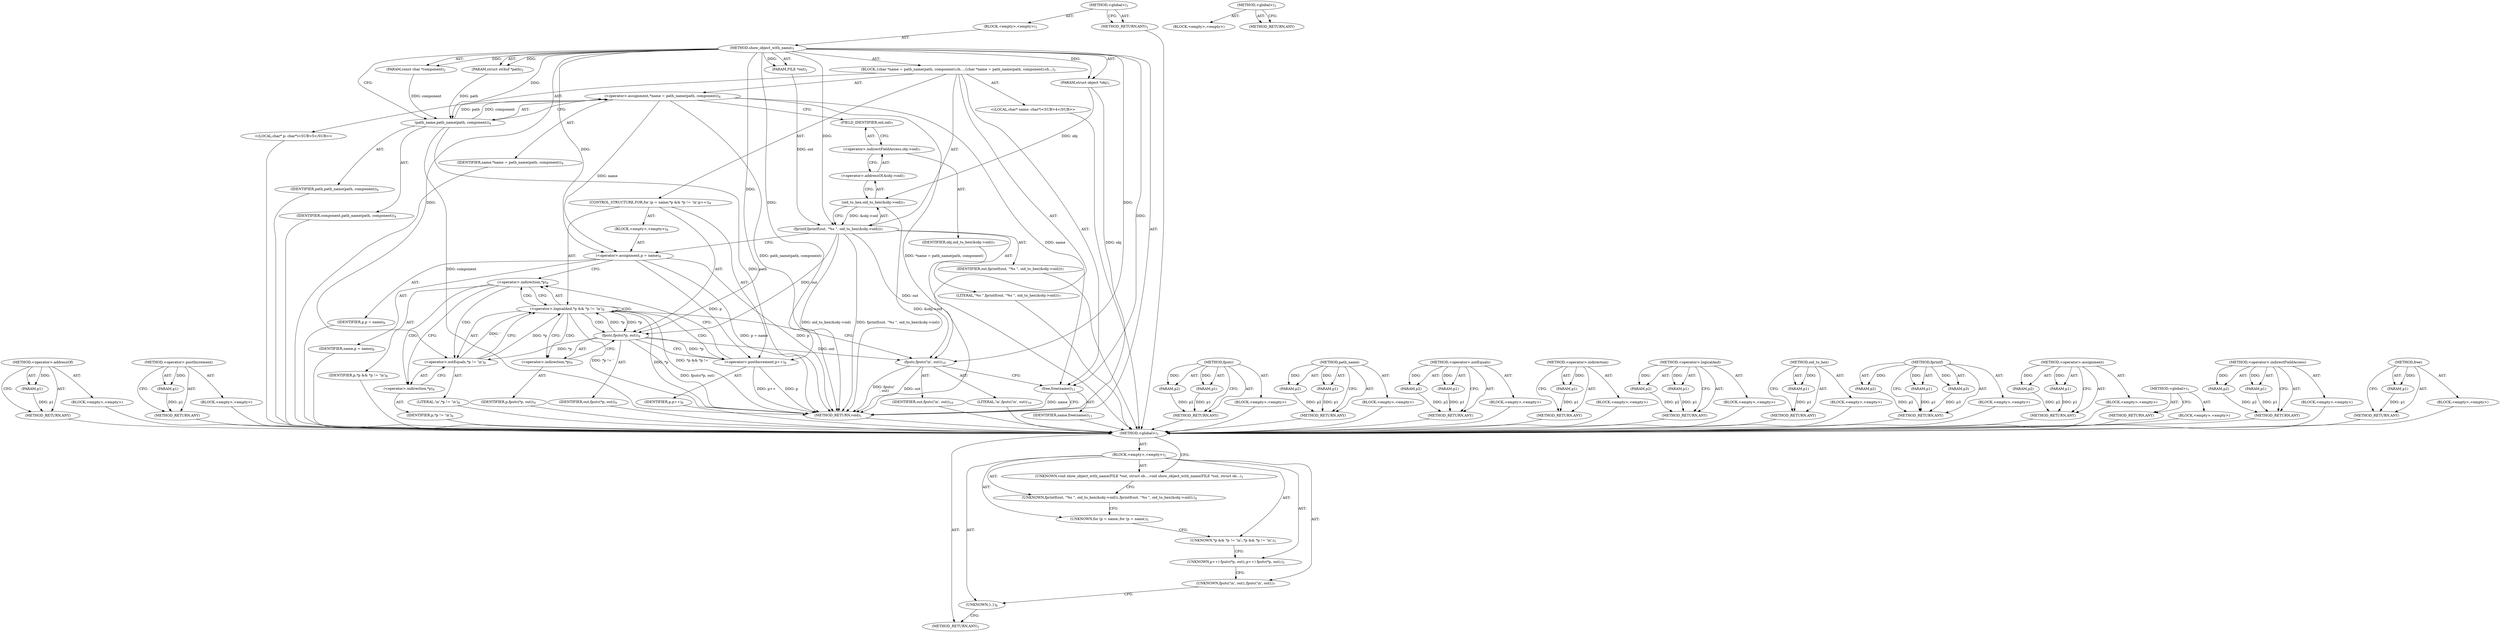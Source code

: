 digraph "&lt;global&gt;" {
vulnerable_99 [label=<(METHOD,&lt;operator&gt;.addressOf)>];
vulnerable_100 [label=<(PARAM,p1)>];
vulnerable_101 [label=<(BLOCK,&lt;empty&gt;,&lt;empty&gt;)>];
vulnerable_102 [label=<(METHOD_RETURN,ANY)>];
vulnerable_122 [label=<(METHOD,&lt;operator&gt;.postIncrement)>];
vulnerable_123 [label=<(PARAM,p1)>];
vulnerable_124 [label=<(BLOCK,&lt;empty&gt;,&lt;empty&gt;)>];
vulnerable_125 [label=<(METHOD_RETURN,ANY)>];
vulnerable_6 [label=<(METHOD,&lt;global&gt;)<SUB>1</SUB>>];
vulnerable_7 [label=<(BLOCK,&lt;empty&gt;,&lt;empty&gt;)<SUB>1</SUB>>];
vulnerable_8 [label=<(METHOD,show_object_with_name)<SUB>1</SUB>>];
vulnerable_9 [label=<(PARAM,FILE *out)<SUB>1</SUB>>];
vulnerable_10 [label=<(PARAM,struct object *obj)<SUB>1</SUB>>];
vulnerable_11 [label=<(PARAM,struct strbuf *path)<SUB>2</SUB>>];
vulnerable_12 [label=<(PARAM,const char *component)<SUB>2</SUB>>];
vulnerable_13 [label=<(BLOCK,{
	char *name = path_name(path, component);
	ch...,{
	char *name = path_name(path, component);
	ch...)<SUB>3</SUB>>];
vulnerable_14 [label="<(LOCAL,char* name: char*)<SUB>4</SUB>>"];
vulnerable_15 [label=<(&lt;operator&gt;.assignment,*name = path_name(path, component))<SUB>4</SUB>>];
vulnerable_16 [label=<(IDENTIFIER,name,*name = path_name(path, component))<SUB>4</SUB>>];
vulnerable_17 [label=<(path_name,path_name(path, component))<SUB>4</SUB>>];
vulnerable_18 [label=<(IDENTIFIER,path,path_name(path, component))<SUB>4</SUB>>];
vulnerable_19 [label=<(IDENTIFIER,component,path_name(path, component))<SUB>4</SUB>>];
vulnerable_20 [label="<(LOCAL,char* p: char*)<SUB>5</SUB>>"];
vulnerable_21 [label=<(fprintf,fprintf(out, &quot;%s &quot;, oid_to_hex(&amp;obj-&gt;oid)))<SUB>7</SUB>>];
vulnerable_22 [label=<(IDENTIFIER,out,fprintf(out, &quot;%s &quot;, oid_to_hex(&amp;obj-&gt;oid)))<SUB>7</SUB>>];
vulnerable_23 [label=<(LITERAL,&quot;%s &quot;,fprintf(out, &quot;%s &quot;, oid_to_hex(&amp;obj-&gt;oid)))<SUB>7</SUB>>];
vulnerable_24 [label=<(oid_to_hex,oid_to_hex(&amp;obj-&gt;oid))<SUB>7</SUB>>];
vulnerable_25 [label=<(&lt;operator&gt;.addressOf,&amp;obj-&gt;oid)<SUB>7</SUB>>];
vulnerable_26 [label=<(&lt;operator&gt;.indirectFieldAccess,obj-&gt;oid)<SUB>7</SUB>>];
vulnerable_27 [label=<(IDENTIFIER,obj,oid_to_hex(&amp;obj-&gt;oid))<SUB>7</SUB>>];
vulnerable_28 [label=<(FIELD_IDENTIFIER,oid,oid)<SUB>7</SUB>>];
vulnerable_29 [label=<(CONTROL_STRUCTURE,FOR,for (p = name;*p &amp;&amp; *p != '\n';p++))<SUB>8</SUB>>];
vulnerable_30 [label=<(BLOCK,&lt;empty&gt;,&lt;empty&gt;)<SUB>8</SUB>>];
vulnerable_31 [label=<(&lt;operator&gt;.assignment,p = name)<SUB>8</SUB>>];
vulnerable_32 [label=<(IDENTIFIER,p,p = name)<SUB>8</SUB>>];
vulnerable_33 [label=<(IDENTIFIER,name,p = name)<SUB>8</SUB>>];
vulnerable_34 [label=<(&lt;operator&gt;.logicalAnd,*p &amp;&amp; *p != '\n')<SUB>8</SUB>>];
vulnerable_35 [label=<(&lt;operator&gt;.indirection,*p)<SUB>8</SUB>>];
vulnerable_36 [label=<(IDENTIFIER,p,*p &amp;&amp; *p != '\n')<SUB>8</SUB>>];
vulnerable_37 [label=<(&lt;operator&gt;.notEquals,*p != '\n')<SUB>8</SUB>>];
vulnerable_38 [label=<(&lt;operator&gt;.indirection,*p)<SUB>8</SUB>>];
vulnerable_39 [label=<(IDENTIFIER,p,*p != '\n')<SUB>8</SUB>>];
vulnerable_40 [label=<(LITERAL,'\n',*p != '\n')<SUB>8</SUB>>];
vulnerable_41 [label=<(&lt;operator&gt;.postIncrement,p++)<SUB>8</SUB>>];
vulnerable_42 [label=<(IDENTIFIER,p,p++)<SUB>8</SUB>>];
vulnerable_43 [label=<(fputc,fputc(*p, out))<SUB>9</SUB>>];
vulnerable_44 [label=<(&lt;operator&gt;.indirection,*p)<SUB>9</SUB>>];
vulnerable_45 [label=<(IDENTIFIER,p,fputc(*p, out))<SUB>9</SUB>>];
vulnerable_46 [label=<(IDENTIFIER,out,fputc(*p, out))<SUB>9</SUB>>];
vulnerable_47 [label=<(fputc,fputc('\n', out))<SUB>10</SUB>>];
vulnerable_48 [label=<(LITERAL,'\n',fputc('\n', out))<SUB>10</SUB>>];
vulnerable_49 [label=<(IDENTIFIER,out,fputc('\n', out))<SUB>10</SUB>>];
vulnerable_50 [label=<(free,free(name))<SUB>11</SUB>>];
vulnerable_51 [label=<(IDENTIFIER,name,free(name))<SUB>11</SUB>>];
vulnerable_52 [label=<(METHOD_RETURN,void)<SUB>1</SUB>>];
vulnerable_54 [label=<(METHOD_RETURN,ANY)<SUB>1</SUB>>];
vulnerable_126 [label=<(METHOD,fputc)>];
vulnerable_127 [label=<(PARAM,p1)>];
vulnerable_128 [label=<(PARAM,p2)>];
vulnerable_129 [label=<(BLOCK,&lt;empty&gt;,&lt;empty&gt;)>];
vulnerable_130 [label=<(METHOD_RETURN,ANY)>];
vulnerable_84 [label=<(METHOD,path_name)>];
vulnerable_85 [label=<(PARAM,p1)>];
vulnerable_86 [label=<(PARAM,p2)>];
vulnerable_87 [label=<(BLOCK,&lt;empty&gt;,&lt;empty&gt;)>];
vulnerable_88 [label=<(METHOD_RETURN,ANY)>];
vulnerable_117 [label=<(METHOD,&lt;operator&gt;.notEquals)>];
vulnerable_118 [label=<(PARAM,p1)>];
vulnerable_119 [label=<(PARAM,p2)>];
vulnerable_120 [label=<(BLOCK,&lt;empty&gt;,&lt;empty&gt;)>];
vulnerable_121 [label=<(METHOD_RETURN,ANY)>];
vulnerable_113 [label=<(METHOD,&lt;operator&gt;.indirection)>];
vulnerable_114 [label=<(PARAM,p1)>];
vulnerable_115 [label=<(BLOCK,&lt;empty&gt;,&lt;empty&gt;)>];
vulnerable_116 [label=<(METHOD_RETURN,ANY)>];
vulnerable_108 [label=<(METHOD,&lt;operator&gt;.logicalAnd)>];
vulnerable_109 [label=<(PARAM,p1)>];
vulnerable_110 [label=<(PARAM,p2)>];
vulnerable_111 [label=<(BLOCK,&lt;empty&gt;,&lt;empty&gt;)>];
vulnerable_112 [label=<(METHOD_RETURN,ANY)>];
vulnerable_95 [label=<(METHOD,oid_to_hex)>];
vulnerable_96 [label=<(PARAM,p1)>];
vulnerable_97 [label=<(BLOCK,&lt;empty&gt;,&lt;empty&gt;)>];
vulnerable_98 [label=<(METHOD_RETURN,ANY)>];
vulnerable_89 [label=<(METHOD,fprintf)>];
vulnerable_90 [label=<(PARAM,p1)>];
vulnerable_91 [label=<(PARAM,p2)>];
vulnerable_92 [label=<(PARAM,p3)>];
vulnerable_93 [label=<(BLOCK,&lt;empty&gt;,&lt;empty&gt;)>];
vulnerable_94 [label=<(METHOD_RETURN,ANY)>];
vulnerable_79 [label=<(METHOD,&lt;operator&gt;.assignment)>];
vulnerable_80 [label=<(PARAM,p1)>];
vulnerable_81 [label=<(PARAM,p2)>];
vulnerable_82 [label=<(BLOCK,&lt;empty&gt;,&lt;empty&gt;)>];
vulnerable_83 [label=<(METHOD_RETURN,ANY)>];
vulnerable_73 [label=<(METHOD,&lt;global&gt;)<SUB>1</SUB>>];
vulnerable_74 [label=<(BLOCK,&lt;empty&gt;,&lt;empty&gt;)>];
vulnerable_75 [label=<(METHOD_RETURN,ANY)>];
vulnerable_103 [label=<(METHOD,&lt;operator&gt;.indirectFieldAccess)>];
vulnerable_104 [label=<(PARAM,p1)>];
vulnerable_105 [label=<(PARAM,p2)>];
vulnerable_106 [label=<(BLOCK,&lt;empty&gt;,&lt;empty&gt;)>];
vulnerable_107 [label=<(METHOD_RETURN,ANY)>];
vulnerable_131 [label=<(METHOD,free)>];
vulnerable_132 [label=<(PARAM,p1)>];
vulnerable_133 [label=<(BLOCK,&lt;empty&gt;,&lt;empty&gt;)>];
vulnerable_134 [label=<(METHOD_RETURN,ANY)>];
fixed_6 [label=<(METHOD,&lt;global&gt;)<SUB>1</SUB>>];
fixed_7 [label=<(BLOCK,&lt;empty&gt;,&lt;empty&gt;)<SUB>1</SUB>>];
fixed_8 [label=<(UNKNOWN,void show_object_with_name(FILE *out, struct ob...,void show_object_with_name(FILE *out, struct ob...)<SUB>1</SUB>>];
fixed_9 [label=<(UNKNOWN,fprintf(out, &quot;%s &quot;, oid_to_hex(&amp;obj-&gt;oid));,fprintf(out, &quot;%s &quot;, oid_to_hex(&amp;obj-&gt;oid));)<SUB>4</SUB>>];
fixed_10 [label=<(UNKNOWN,for (p = name;,for (p = name;)<SUB>5</SUB>>];
fixed_11 [label=<(UNKNOWN,*p &amp;&amp; *p != '\n';,*p &amp;&amp; *p != '\n';)<SUB>5</SUB>>];
fixed_12 [label=<(UNKNOWN,p++)
 		fputc(*p, out);,p++)
 		fputc(*p, out);)<SUB>5</SUB>>];
fixed_13 [label=<(UNKNOWN,fputc('\n', out);,fputc('\n', out);)<SUB>7</SUB>>];
fixed_14 [label=<(UNKNOWN,},})<SUB>8</SUB>>];
fixed_15 [label=<(METHOD_RETURN,ANY)<SUB>1</SUB>>];
fixed_20 [label=<(METHOD,&lt;global&gt;)<SUB>1</SUB>>];
fixed_21 [label=<(BLOCK,&lt;empty&gt;,&lt;empty&gt;)>];
fixed_22 [label=<(METHOD_RETURN,ANY)>];
vulnerable_99 -> vulnerable_100  [key=0, label="AST: "];
vulnerable_99 -> vulnerable_100  [key=1, label="DDG: "];
vulnerable_99 -> vulnerable_101  [key=0, label="AST: "];
vulnerable_99 -> vulnerable_102  [key=0, label="AST: "];
vulnerable_99 -> vulnerable_102  [key=1, label="CFG: "];
vulnerable_100 -> vulnerable_102  [key=0, label="DDG: p1"];
vulnerable_101 -> fixed_6  [key=0];
vulnerable_102 -> fixed_6  [key=0];
vulnerable_122 -> vulnerable_123  [key=0, label="AST: "];
vulnerable_122 -> vulnerable_123  [key=1, label="DDG: "];
vulnerable_122 -> vulnerable_124  [key=0, label="AST: "];
vulnerable_122 -> vulnerable_125  [key=0, label="AST: "];
vulnerable_122 -> vulnerable_125  [key=1, label="CFG: "];
vulnerable_123 -> vulnerable_125  [key=0, label="DDG: p1"];
vulnerable_124 -> fixed_6  [key=0];
vulnerable_125 -> fixed_6  [key=0];
vulnerable_6 -> vulnerable_7  [key=0, label="AST: "];
vulnerable_6 -> vulnerable_54  [key=0, label="AST: "];
vulnerable_6 -> vulnerable_54  [key=1, label="CFG: "];
vulnerable_7 -> vulnerable_8  [key=0, label="AST: "];
vulnerable_8 -> vulnerable_9  [key=0, label="AST: "];
vulnerable_8 -> vulnerable_9  [key=1, label="DDG: "];
vulnerable_8 -> vulnerable_10  [key=0, label="AST: "];
vulnerable_8 -> vulnerable_10  [key=1, label="DDG: "];
vulnerable_8 -> vulnerable_11  [key=0, label="AST: "];
vulnerable_8 -> vulnerable_11  [key=1, label="DDG: "];
vulnerable_8 -> vulnerable_12  [key=0, label="AST: "];
vulnerable_8 -> vulnerable_12  [key=1, label="DDG: "];
vulnerable_8 -> vulnerable_13  [key=0, label="AST: "];
vulnerable_8 -> vulnerable_52  [key=0, label="AST: "];
vulnerable_8 -> vulnerable_17  [key=0, label="CFG: "];
vulnerable_8 -> vulnerable_17  [key=1, label="DDG: "];
vulnerable_8 -> vulnerable_21  [key=0, label="DDG: "];
vulnerable_8 -> vulnerable_47  [key=0, label="DDG: "];
vulnerable_8 -> vulnerable_50  [key=0, label="DDG: "];
vulnerable_8 -> vulnerable_31  [key=0, label="DDG: "];
vulnerable_8 -> vulnerable_41  [key=0, label="DDG: "];
vulnerable_8 -> vulnerable_43  [key=0, label="DDG: "];
vulnerable_8 -> vulnerable_37  [key=0, label="DDG: "];
vulnerable_9 -> vulnerable_21  [key=0, label="DDG: out"];
vulnerable_10 -> vulnerable_52  [key=0, label="DDG: obj"];
vulnerable_10 -> vulnerable_24  [key=0, label="DDG: obj"];
vulnerable_11 -> vulnerable_17  [key=0, label="DDG: path"];
vulnerable_12 -> vulnerable_17  [key=0, label="DDG: component"];
vulnerable_13 -> vulnerable_14  [key=0, label="AST: "];
vulnerable_13 -> vulnerable_15  [key=0, label="AST: "];
vulnerable_13 -> vulnerable_20  [key=0, label="AST: "];
vulnerable_13 -> vulnerable_21  [key=0, label="AST: "];
vulnerable_13 -> vulnerable_29  [key=0, label="AST: "];
vulnerable_13 -> vulnerable_47  [key=0, label="AST: "];
vulnerable_13 -> vulnerable_50  [key=0, label="AST: "];
vulnerable_14 -> fixed_6  [key=0];
vulnerable_15 -> vulnerable_16  [key=0, label="AST: "];
vulnerable_15 -> vulnerable_17  [key=0, label="AST: "];
vulnerable_15 -> vulnerable_28  [key=0, label="CFG: "];
vulnerable_15 -> vulnerable_52  [key=0, label="DDG: path_name(path, component)"];
vulnerable_15 -> vulnerable_52  [key=1, label="DDG: *name = path_name(path, component)"];
vulnerable_15 -> vulnerable_50  [key=0, label="DDG: name"];
vulnerable_15 -> vulnerable_31  [key=0, label="DDG: name"];
vulnerable_16 -> fixed_6  [key=0];
vulnerable_17 -> vulnerable_18  [key=0, label="AST: "];
vulnerable_17 -> vulnerable_19  [key=0, label="AST: "];
vulnerable_17 -> vulnerable_15  [key=0, label="CFG: "];
vulnerable_17 -> vulnerable_15  [key=1, label="DDG: path"];
vulnerable_17 -> vulnerable_15  [key=2, label="DDG: component"];
vulnerable_17 -> vulnerable_52  [key=0, label="DDG: path"];
vulnerable_17 -> vulnerable_52  [key=1, label="DDG: component"];
vulnerable_18 -> fixed_6  [key=0];
vulnerable_19 -> fixed_6  [key=0];
vulnerable_20 -> fixed_6  [key=0];
vulnerable_21 -> vulnerable_22  [key=0, label="AST: "];
vulnerable_21 -> vulnerable_23  [key=0, label="AST: "];
vulnerable_21 -> vulnerable_24  [key=0, label="AST: "];
vulnerable_21 -> vulnerable_31  [key=0, label="CFG: "];
vulnerable_21 -> vulnerable_52  [key=0, label="DDG: oid_to_hex(&amp;obj-&gt;oid)"];
vulnerable_21 -> vulnerable_52  [key=1, label="DDG: fprintf(out, &quot;%s &quot;, oid_to_hex(&amp;obj-&gt;oid))"];
vulnerable_21 -> vulnerable_47  [key=0, label="DDG: out"];
vulnerable_21 -> vulnerable_43  [key=0, label="DDG: out"];
vulnerable_22 -> fixed_6  [key=0];
vulnerable_23 -> fixed_6  [key=0];
vulnerable_24 -> vulnerable_25  [key=0, label="AST: "];
vulnerable_24 -> vulnerable_21  [key=0, label="CFG: "];
vulnerable_24 -> vulnerable_21  [key=1, label="DDG: &amp;obj-&gt;oid"];
vulnerable_24 -> vulnerable_52  [key=0, label="DDG: &amp;obj-&gt;oid"];
vulnerable_25 -> vulnerable_26  [key=0, label="AST: "];
vulnerable_25 -> vulnerable_24  [key=0, label="CFG: "];
vulnerable_26 -> vulnerable_27  [key=0, label="AST: "];
vulnerable_26 -> vulnerable_28  [key=0, label="AST: "];
vulnerable_26 -> vulnerable_25  [key=0, label="CFG: "];
vulnerable_27 -> fixed_6  [key=0];
vulnerable_28 -> vulnerable_26  [key=0, label="CFG: "];
vulnerable_29 -> vulnerable_30  [key=0, label="AST: "];
vulnerable_29 -> vulnerable_34  [key=0, label="AST: "];
vulnerable_29 -> vulnerable_41  [key=0, label="AST: "];
vulnerable_29 -> vulnerable_43  [key=0, label="AST: "];
vulnerable_30 -> vulnerable_31  [key=0, label="AST: "];
vulnerable_31 -> vulnerable_32  [key=0, label="AST: "];
vulnerable_31 -> vulnerable_33  [key=0, label="AST: "];
vulnerable_31 -> vulnerable_35  [key=0, label="CFG: "];
vulnerable_31 -> vulnerable_52  [key=0, label="DDG: p"];
vulnerable_31 -> vulnerable_52  [key=1, label="DDG: p = name"];
vulnerable_31 -> vulnerable_41  [key=0, label="DDG: p"];
vulnerable_32 -> fixed_6  [key=0];
vulnerable_33 -> fixed_6  [key=0];
vulnerable_34 -> vulnerable_35  [key=0, label="AST: "];
vulnerable_34 -> vulnerable_35  [key=1, label="CDG: "];
vulnerable_34 -> vulnerable_37  [key=0, label="AST: "];
vulnerable_34 -> vulnerable_44  [key=0, label="CFG: "];
vulnerable_34 -> vulnerable_44  [key=1, label="CDG: "];
vulnerable_34 -> vulnerable_47  [key=0, label="CFG: "];
vulnerable_34 -> vulnerable_52  [key=0, label="DDG: *p"];
vulnerable_34 -> vulnerable_52  [key=1, label="DDG: *p != '\n'"];
vulnerable_34 -> vulnerable_52  [key=2, label="DDG: *p &amp;&amp; *p != '\n'"];
vulnerable_34 -> vulnerable_43  [key=0, label="DDG: *p"];
vulnerable_34 -> vulnerable_43  [key=1, label="CDG: "];
vulnerable_34 -> vulnerable_34  [key=0, label="CDG: "];
vulnerable_34 -> vulnerable_41  [key=0, label="CDG: "];
vulnerable_35 -> vulnerable_36  [key=0, label="AST: "];
vulnerable_35 -> vulnerable_34  [key=0, label="CFG: "];
vulnerable_35 -> vulnerable_38  [key=0, label="CFG: "];
vulnerable_35 -> vulnerable_38  [key=1, label="CDG: "];
vulnerable_35 -> vulnerable_37  [key=0, label="CDG: "];
vulnerable_36 -> fixed_6  [key=0];
vulnerable_37 -> vulnerable_38  [key=0, label="AST: "];
vulnerable_37 -> vulnerable_40  [key=0, label="AST: "];
vulnerable_37 -> vulnerable_34  [key=0, label="CFG: "];
vulnerable_37 -> vulnerable_34  [key=1, label="DDG: *p"];
vulnerable_37 -> vulnerable_34  [key=2, label="DDG: '\n'"];
vulnerable_38 -> vulnerable_39  [key=0, label="AST: "];
vulnerable_38 -> vulnerable_37  [key=0, label="CFG: "];
vulnerable_39 -> fixed_6  [key=0];
vulnerable_40 -> fixed_6  [key=0];
vulnerable_41 -> vulnerable_42  [key=0, label="AST: "];
vulnerable_41 -> vulnerable_35  [key=0, label="CFG: "];
vulnerable_41 -> vulnerable_52  [key=0, label="DDG: p"];
vulnerable_41 -> vulnerable_52  [key=1, label="DDG: p++"];
vulnerable_42 -> fixed_6  [key=0];
vulnerable_43 -> vulnerable_44  [key=0, label="AST: "];
vulnerable_43 -> vulnerable_46  [key=0, label="AST: "];
vulnerable_43 -> vulnerable_41  [key=0, label="CFG: "];
vulnerable_43 -> vulnerable_41  [key=1, label="DDG: *p"];
vulnerable_43 -> vulnerable_52  [key=0, label="DDG: fputc(*p, out)"];
vulnerable_43 -> vulnerable_47  [key=0, label="DDG: out"];
vulnerable_43 -> vulnerable_34  [key=0, label="DDG: *p"];
vulnerable_43 -> vulnerable_37  [key=0, label="DDG: *p"];
vulnerable_44 -> vulnerable_45  [key=0, label="AST: "];
vulnerable_44 -> vulnerable_43  [key=0, label="CFG: "];
vulnerable_45 -> fixed_6  [key=0];
vulnerable_46 -> fixed_6  [key=0];
vulnerable_47 -> vulnerable_48  [key=0, label="AST: "];
vulnerable_47 -> vulnerable_49  [key=0, label="AST: "];
vulnerable_47 -> vulnerable_50  [key=0, label="CFG: "];
vulnerable_47 -> vulnerable_52  [key=0, label="DDG: out"];
vulnerable_47 -> vulnerable_52  [key=1, label="DDG: fputc('\n', out)"];
vulnerable_48 -> fixed_6  [key=0];
vulnerable_49 -> fixed_6  [key=0];
vulnerable_50 -> vulnerable_51  [key=0, label="AST: "];
vulnerable_50 -> vulnerable_52  [key=0, label="CFG: "];
vulnerable_50 -> vulnerable_52  [key=1, label="DDG: name"];
vulnerable_51 -> fixed_6  [key=0];
vulnerable_52 -> fixed_6  [key=0];
vulnerable_54 -> fixed_6  [key=0];
vulnerable_126 -> vulnerable_127  [key=0, label="AST: "];
vulnerable_126 -> vulnerable_127  [key=1, label="DDG: "];
vulnerable_126 -> vulnerable_129  [key=0, label="AST: "];
vulnerable_126 -> vulnerable_128  [key=0, label="AST: "];
vulnerable_126 -> vulnerable_128  [key=1, label="DDG: "];
vulnerable_126 -> vulnerable_130  [key=0, label="AST: "];
vulnerable_126 -> vulnerable_130  [key=1, label="CFG: "];
vulnerable_127 -> vulnerable_130  [key=0, label="DDG: p1"];
vulnerable_128 -> vulnerable_130  [key=0, label="DDG: p2"];
vulnerable_129 -> fixed_6  [key=0];
vulnerable_130 -> fixed_6  [key=0];
vulnerable_84 -> vulnerable_85  [key=0, label="AST: "];
vulnerable_84 -> vulnerable_85  [key=1, label="DDG: "];
vulnerable_84 -> vulnerable_87  [key=0, label="AST: "];
vulnerable_84 -> vulnerable_86  [key=0, label="AST: "];
vulnerable_84 -> vulnerable_86  [key=1, label="DDG: "];
vulnerable_84 -> vulnerable_88  [key=0, label="AST: "];
vulnerable_84 -> vulnerable_88  [key=1, label="CFG: "];
vulnerable_85 -> vulnerable_88  [key=0, label="DDG: p1"];
vulnerable_86 -> vulnerable_88  [key=0, label="DDG: p2"];
vulnerable_87 -> fixed_6  [key=0];
vulnerable_88 -> fixed_6  [key=0];
vulnerable_117 -> vulnerable_118  [key=0, label="AST: "];
vulnerable_117 -> vulnerable_118  [key=1, label="DDG: "];
vulnerable_117 -> vulnerable_120  [key=0, label="AST: "];
vulnerable_117 -> vulnerable_119  [key=0, label="AST: "];
vulnerable_117 -> vulnerable_119  [key=1, label="DDG: "];
vulnerable_117 -> vulnerable_121  [key=0, label="AST: "];
vulnerable_117 -> vulnerable_121  [key=1, label="CFG: "];
vulnerable_118 -> vulnerable_121  [key=0, label="DDG: p1"];
vulnerable_119 -> vulnerable_121  [key=0, label="DDG: p2"];
vulnerable_120 -> fixed_6  [key=0];
vulnerable_121 -> fixed_6  [key=0];
vulnerable_113 -> vulnerable_114  [key=0, label="AST: "];
vulnerable_113 -> vulnerable_114  [key=1, label="DDG: "];
vulnerable_113 -> vulnerable_115  [key=0, label="AST: "];
vulnerable_113 -> vulnerable_116  [key=0, label="AST: "];
vulnerable_113 -> vulnerable_116  [key=1, label="CFG: "];
vulnerable_114 -> vulnerable_116  [key=0, label="DDG: p1"];
vulnerable_115 -> fixed_6  [key=0];
vulnerable_116 -> fixed_6  [key=0];
vulnerable_108 -> vulnerable_109  [key=0, label="AST: "];
vulnerable_108 -> vulnerable_109  [key=1, label="DDG: "];
vulnerable_108 -> vulnerable_111  [key=0, label="AST: "];
vulnerable_108 -> vulnerable_110  [key=0, label="AST: "];
vulnerable_108 -> vulnerable_110  [key=1, label="DDG: "];
vulnerable_108 -> vulnerable_112  [key=0, label="AST: "];
vulnerable_108 -> vulnerable_112  [key=1, label="CFG: "];
vulnerable_109 -> vulnerable_112  [key=0, label="DDG: p1"];
vulnerable_110 -> vulnerable_112  [key=0, label="DDG: p2"];
vulnerable_111 -> fixed_6  [key=0];
vulnerable_112 -> fixed_6  [key=0];
vulnerable_95 -> vulnerable_96  [key=0, label="AST: "];
vulnerable_95 -> vulnerable_96  [key=1, label="DDG: "];
vulnerable_95 -> vulnerable_97  [key=0, label="AST: "];
vulnerable_95 -> vulnerable_98  [key=0, label="AST: "];
vulnerable_95 -> vulnerable_98  [key=1, label="CFG: "];
vulnerable_96 -> vulnerable_98  [key=0, label="DDG: p1"];
vulnerable_97 -> fixed_6  [key=0];
vulnerable_98 -> fixed_6  [key=0];
vulnerable_89 -> vulnerable_90  [key=0, label="AST: "];
vulnerable_89 -> vulnerable_90  [key=1, label="DDG: "];
vulnerable_89 -> vulnerable_93  [key=0, label="AST: "];
vulnerable_89 -> vulnerable_91  [key=0, label="AST: "];
vulnerable_89 -> vulnerable_91  [key=1, label="DDG: "];
vulnerable_89 -> vulnerable_94  [key=0, label="AST: "];
vulnerable_89 -> vulnerable_94  [key=1, label="CFG: "];
vulnerable_89 -> vulnerable_92  [key=0, label="AST: "];
vulnerable_89 -> vulnerable_92  [key=1, label="DDG: "];
vulnerable_90 -> vulnerable_94  [key=0, label="DDG: p1"];
vulnerable_91 -> vulnerable_94  [key=0, label="DDG: p2"];
vulnerable_92 -> vulnerable_94  [key=0, label="DDG: p3"];
vulnerable_93 -> fixed_6  [key=0];
vulnerable_94 -> fixed_6  [key=0];
vulnerable_79 -> vulnerable_80  [key=0, label="AST: "];
vulnerable_79 -> vulnerable_80  [key=1, label="DDG: "];
vulnerable_79 -> vulnerable_82  [key=0, label="AST: "];
vulnerable_79 -> vulnerable_81  [key=0, label="AST: "];
vulnerable_79 -> vulnerable_81  [key=1, label="DDG: "];
vulnerable_79 -> vulnerable_83  [key=0, label="AST: "];
vulnerable_79 -> vulnerable_83  [key=1, label="CFG: "];
vulnerable_80 -> vulnerable_83  [key=0, label="DDG: p1"];
vulnerable_81 -> vulnerable_83  [key=0, label="DDG: p2"];
vulnerable_82 -> fixed_6  [key=0];
vulnerable_83 -> fixed_6  [key=0];
vulnerable_73 -> vulnerable_74  [key=0, label="AST: "];
vulnerable_73 -> vulnerable_75  [key=0, label="AST: "];
vulnerable_73 -> vulnerable_75  [key=1, label="CFG: "];
vulnerable_74 -> fixed_6  [key=0];
vulnerable_75 -> fixed_6  [key=0];
vulnerable_103 -> vulnerable_104  [key=0, label="AST: "];
vulnerable_103 -> vulnerable_104  [key=1, label="DDG: "];
vulnerable_103 -> vulnerable_106  [key=0, label="AST: "];
vulnerable_103 -> vulnerable_105  [key=0, label="AST: "];
vulnerable_103 -> vulnerable_105  [key=1, label="DDG: "];
vulnerable_103 -> vulnerable_107  [key=0, label="AST: "];
vulnerable_103 -> vulnerable_107  [key=1, label="CFG: "];
vulnerable_104 -> vulnerable_107  [key=0, label="DDG: p1"];
vulnerable_105 -> vulnerable_107  [key=0, label="DDG: p2"];
vulnerable_106 -> fixed_6  [key=0];
vulnerable_107 -> fixed_6  [key=0];
vulnerable_131 -> vulnerable_132  [key=0, label="AST: "];
vulnerable_131 -> vulnerable_132  [key=1, label="DDG: "];
vulnerable_131 -> vulnerable_133  [key=0, label="AST: "];
vulnerable_131 -> vulnerable_134  [key=0, label="AST: "];
vulnerable_131 -> vulnerable_134  [key=1, label="CFG: "];
vulnerable_132 -> vulnerable_134  [key=0, label="DDG: p1"];
vulnerable_133 -> fixed_6  [key=0];
vulnerable_134 -> fixed_6  [key=0];
fixed_6 -> fixed_7  [key=0, label="AST: "];
fixed_6 -> fixed_15  [key=0, label="AST: "];
fixed_6 -> fixed_8  [key=0, label="CFG: "];
fixed_7 -> fixed_8  [key=0, label="AST: "];
fixed_7 -> fixed_9  [key=0, label="AST: "];
fixed_7 -> fixed_10  [key=0, label="AST: "];
fixed_7 -> fixed_11  [key=0, label="AST: "];
fixed_7 -> fixed_12  [key=0, label="AST: "];
fixed_7 -> fixed_13  [key=0, label="AST: "];
fixed_7 -> fixed_14  [key=0, label="AST: "];
fixed_8 -> fixed_9  [key=0, label="CFG: "];
fixed_9 -> fixed_10  [key=0, label="CFG: "];
fixed_10 -> fixed_11  [key=0, label="CFG: "];
fixed_11 -> fixed_12  [key=0, label="CFG: "];
fixed_12 -> fixed_13  [key=0, label="CFG: "];
fixed_13 -> fixed_14  [key=0, label="CFG: "];
fixed_14 -> fixed_15  [key=0, label="CFG: "];
fixed_20 -> fixed_21  [key=0, label="AST: "];
fixed_20 -> fixed_22  [key=0, label="AST: "];
fixed_20 -> fixed_22  [key=1, label="CFG: "];
}
